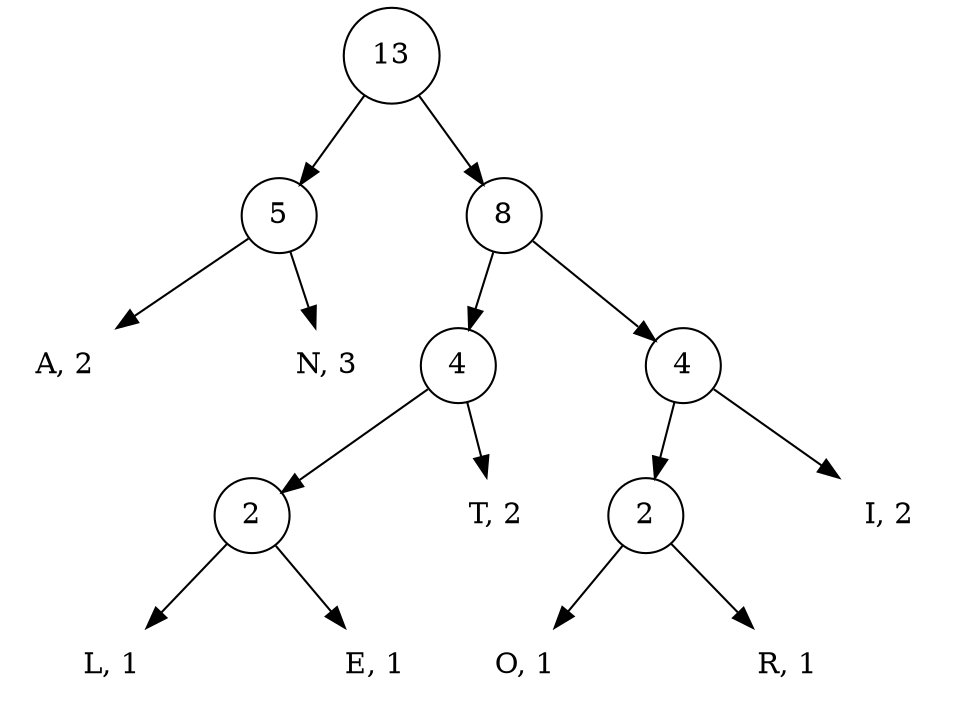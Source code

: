 digraph G{
	node[shape=circle]
	a13[label="13", style=filled, fillcolor=white, fontcolor=black];
	al5[label="5", style=filled, fillcolor=white, fontcolor=black];
	allA2[shape=plaintext label="A, 2", style=filled, fillcolor=white, fontcolor=black];
	alrN3[shape=plaintext label="N, 3", style=filled, fillcolor=white, fontcolor=black];
	nilalm5[label="", style=invis];
	al5->allA2
	al5->nilalm5[style=invis];
	al5->alrN3
	{rank=same allA2->nilalm5->alrN3[style=invis]}
	ar8[label="8", style=filled, fillcolor=white, fontcolor=black];
	arl4[label="4", style=filled, fillcolor=white, fontcolor=black];
	arll2[label="2", style=filled, fillcolor=white, fontcolor=black];
	arlllL1[shape=plaintext, label="L, 1", style=filled, fillcolor=white, fontcolor=black];
	arllrE1[shape=plaintext, label="E, 1", style=filled, fillcolor=white, fontcolor=black];
	nilarllm2[label="", style=invis];
	arll2->arlllL1
	arll2->nilarllm2[style=invis];
	arll2->arllrE1
	{rank=same arlllL1->nilarllm2->arllrE1[style=invis]}
	arlrT2[shape=plaintext, label="T, 2", style=filled, fillcolor=white, fontcolor=black];
	nilarlm4[label="", style=invis];
	arl4->arll2
	arl4->nilarlm4[style=invis];
	arl4->arlrT2
	{rank=same arll2->nilarlm4->arlrT2[style=invis]}
	arr4[label="4", style=filled, fillcolor=white, fontcolor=black];
	arrl2[label="2", style=filled, fillcolor=white, fontcolor=black];
	arrllO1[shape=plaintext, label="O, 1", style=filled, fillcolor=white, fontcolor=black];
	arrlrR1[shape=plaintext, label="R, 1", style=filled, fillcolor=white, fontcolor=black];
	nilarrlm2[label="", style=invis];
	arrl2->arrllO1
	arrl2->nilarrlm2[style=invis];
	arrl2->arrlrR1
	{rank=same arrllO1->nilarrlm2->arrlrR1[style=invis]}
	arrrI2[shape=plaintext, label="I, 2", style=filled, fillcolor=white, fontcolor=black];
	nilarrm4[label="", style=invis];
	arr4->arrl2
	arr4->nilarrm4[style=invis];
	arr4->arrrI2
	{rank=same arrl2->nilarrm4->arrrI2[style=invis]}
	nilarm8[label="", style=invis];
	ar8->arl4
	ar8->nilarm8[style=invis];
	ar8->arr4
	{rank=same arl4->nilarm8->arr4[style=invis]}
	nilam13[label="", style=invis];
	a13->al5
	a13->nilam13[style=invis];
	a13->ar8
	{rank=same al5->nilam13->ar8[style=invis]}
}